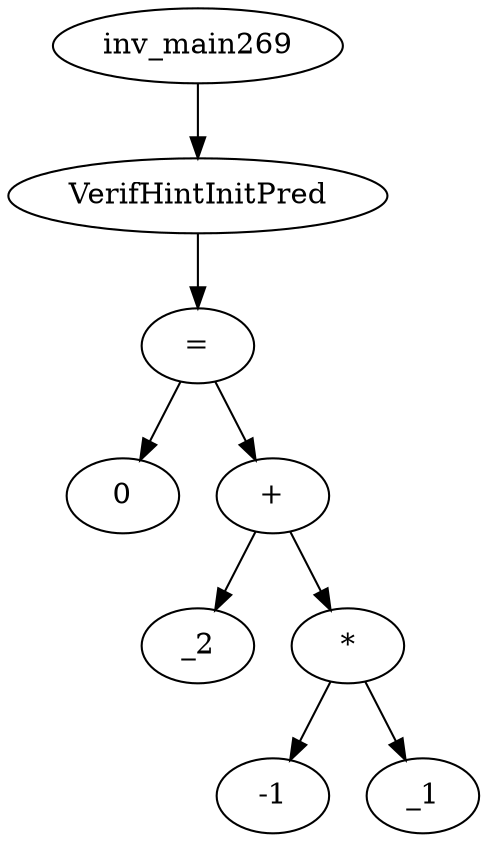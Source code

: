 digraph dag {
0 [label="inv_main269"];
1 [label="VerifHintInitPred"];
2 [label="="];
3 [label="0"];
4 [label="+"];
5 [label="_2"];
6 [label="*"];
7 [label="-1"];
8 [label="_1"];
0->1
1->2
2->4
2 -> 3
4->6
4 -> 5
6->8
6 -> 7
}
